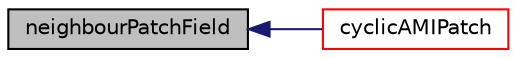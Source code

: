 digraph "neighbourPatchField"
{
  bgcolor="transparent";
  edge [fontname="Helvetica",fontsize="10",labelfontname="Helvetica",labelfontsize="10"];
  node [fontname="Helvetica",fontsize="10",shape=record];
  rankdir="LR";
  Node1 [label="neighbourPatchField",height=0.2,width=0.4,color="black", fillcolor="grey75", style="filled", fontcolor="black"];
  Node1 -> Node2 [dir="back",color="midnightblue",fontsize="10",style="solid",fontname="Helvetica"];
  Node2 [label="cyclicAMIPatch",height=0.2,width=0.4,color="red",URL="$a00471.html#a01c34c8bc89a31bf4967b9ef23844f68",tooltip="Return local reference cast into the cyclic AMI patch. "];
}
